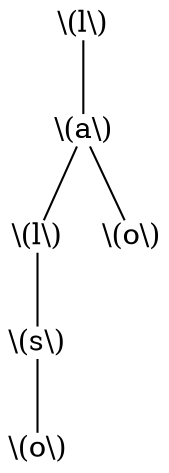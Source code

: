 graph {
	0 [label="\\(l\\)" shape=plain]
	1 [label="\\(a\\)" shape=plain]
	0 -- 1
	2 [label="\\(l\\)" shape=plain]
	1 -- 2
	3 [label="\\(s\\)" shape=plain]
	2 -- 3
	4 [label="\\(o\\)" shape=plain]
	3 -- 4
	5 [label="\\(o\\)" shape=plain]
	1 -- 5
}
